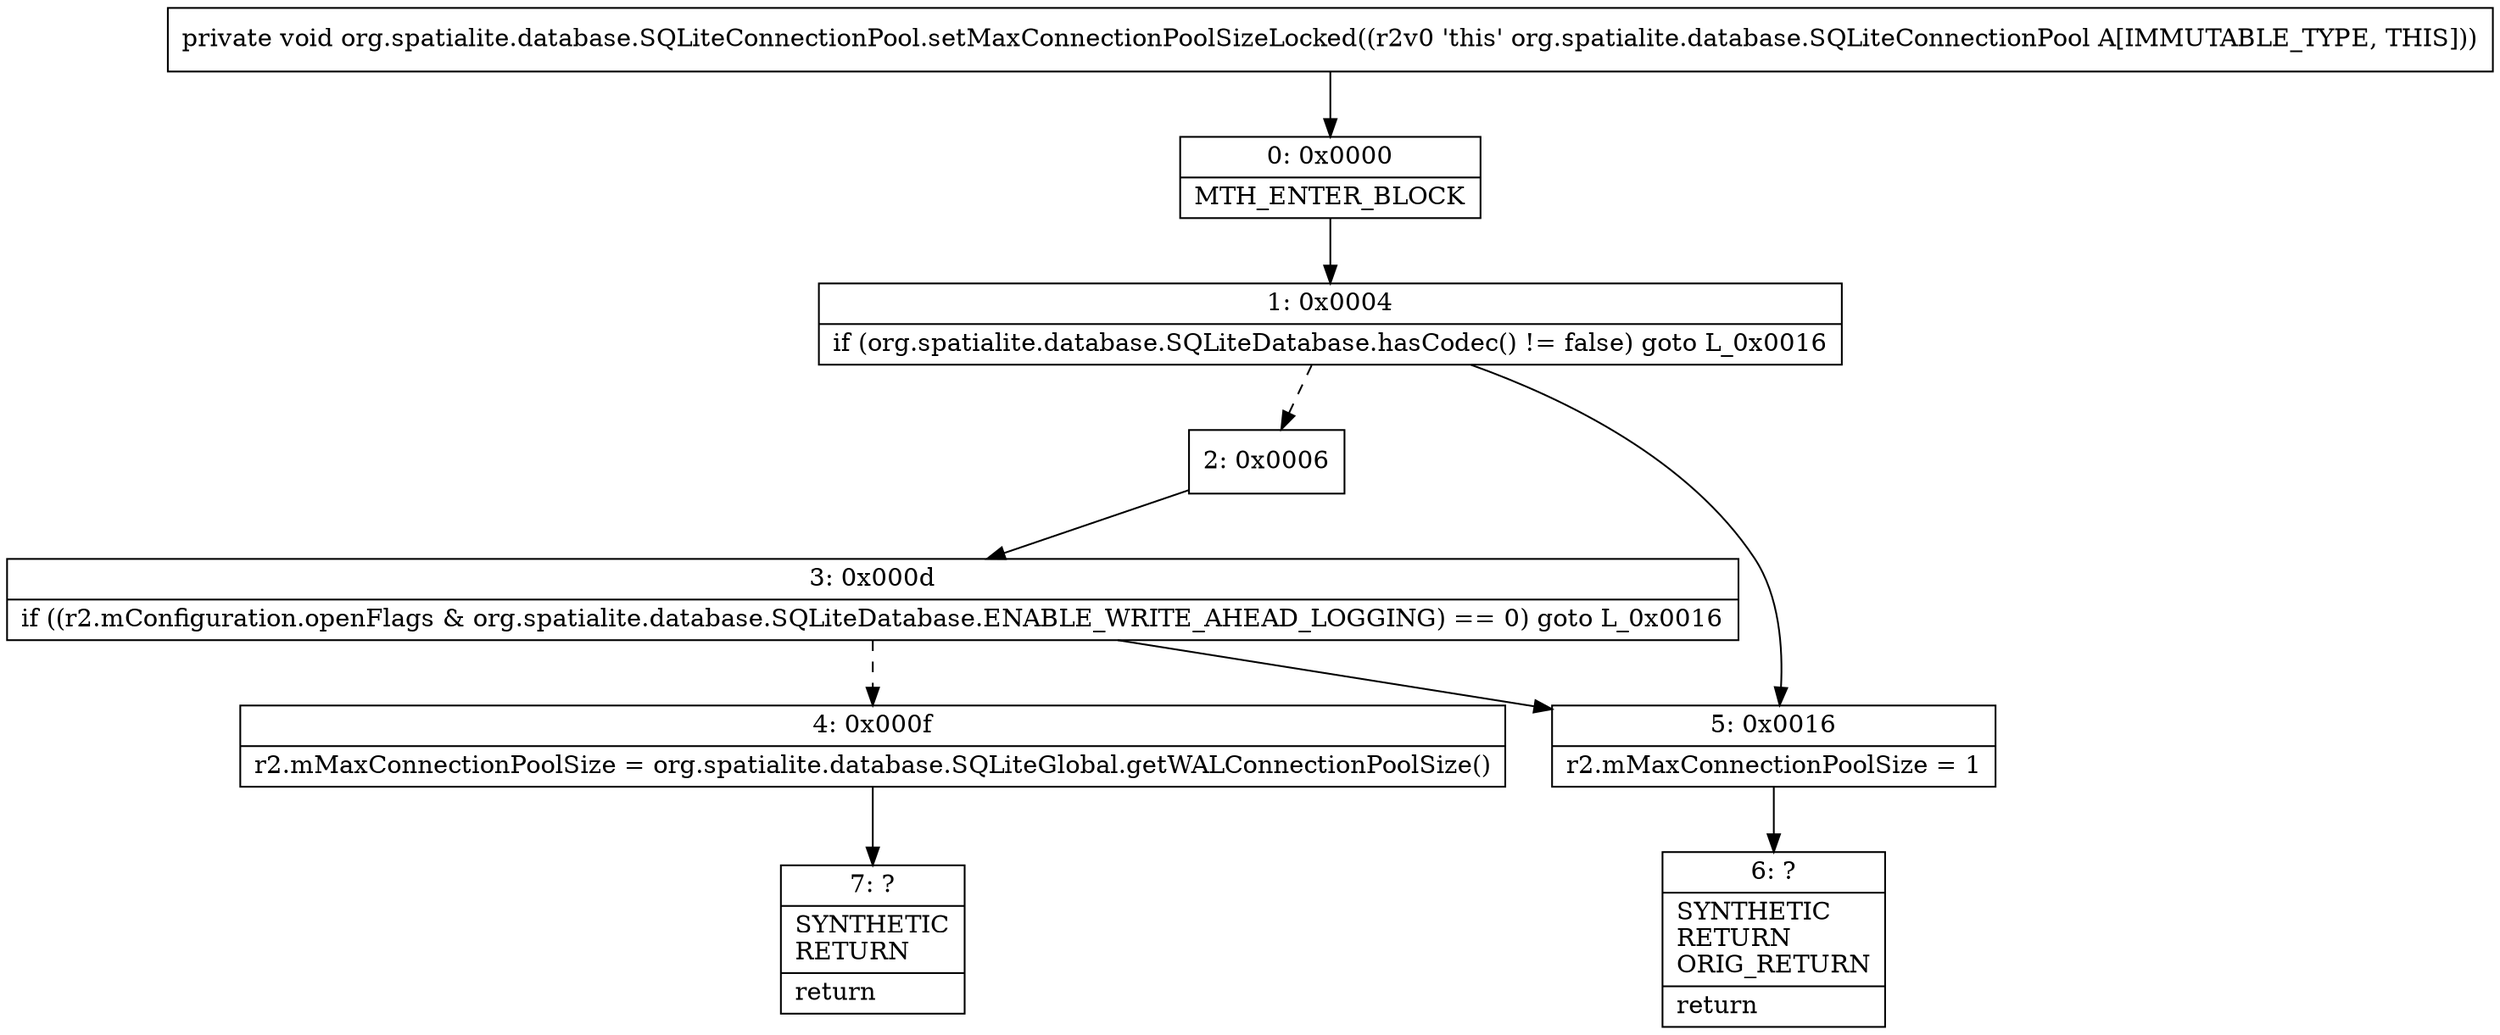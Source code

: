 digraph "CFG fororg.spatialite.database.SQLiteConnectionPool.setMaxConnectionPoolSizeLocked()V" {
Node_0 [shape=record,label="{0\:\ 0x0000|MTH_ENTER_BLOCK\l}"];
Node_1 [shape=record,label="{1\:\ 0x0004|if (org.spatialite.database.SQLiteDatabase.hasCodec() != false) goto L_0x0016\l}"];
Node_2 [shape=record,label="{2\:\ 0x0006}"];
Node_3 [shape=record,label="{3\:\ 0x000d|if ((r2.mConfiguration.openFlags & org.spatialite.database.SQLiteDatabase.ENABLE_WRITE_AHEAD_LOGGING) == 0) goto L_0x0016\l}"];
Node_4 [shape=record,label="{4\:\ 0x000f|r2.mMaxConnectionPoolSize = org.spatialite.database.SQLiteGlobal.getWALConnectionPoolSize()\l}"];
Node_5 [shape=record,label="{5\:\ 0x0016|r2.mMaxConnectionPoolSize = 1\l}"];
Node_6 [shape=record,label="{6\:\ ?|SYNTHETIC\lRETURN\lORIG_RETURN\l|return\l}"];
Node_7 [shape=record,label="{7\:\ ?|SYNTHETIC\lRETURN\l|return\l}"];
MethodNode[shape=record,label="{private void org.spatialite.database.SQLiteConnectionPool.setMaxConnectionPoolSizeLocked((r2v0 'this' org.spatialite.database.SQLiteConnectionPool A[IMMUTABLE_TYPE, THIS])) }"];
MethodNode -> Node_0;
Node_0 -> Node_1;
Node_1 -> Node_2[style=dashed];
Node_1 -> Node_5;
Node_2 -> Node_3;
Node_3 -> Node_4[style=dashed];
Node_3 -> Node_5;
Node_4 -> Node_7;
Node_5 -> Node_6;
}

